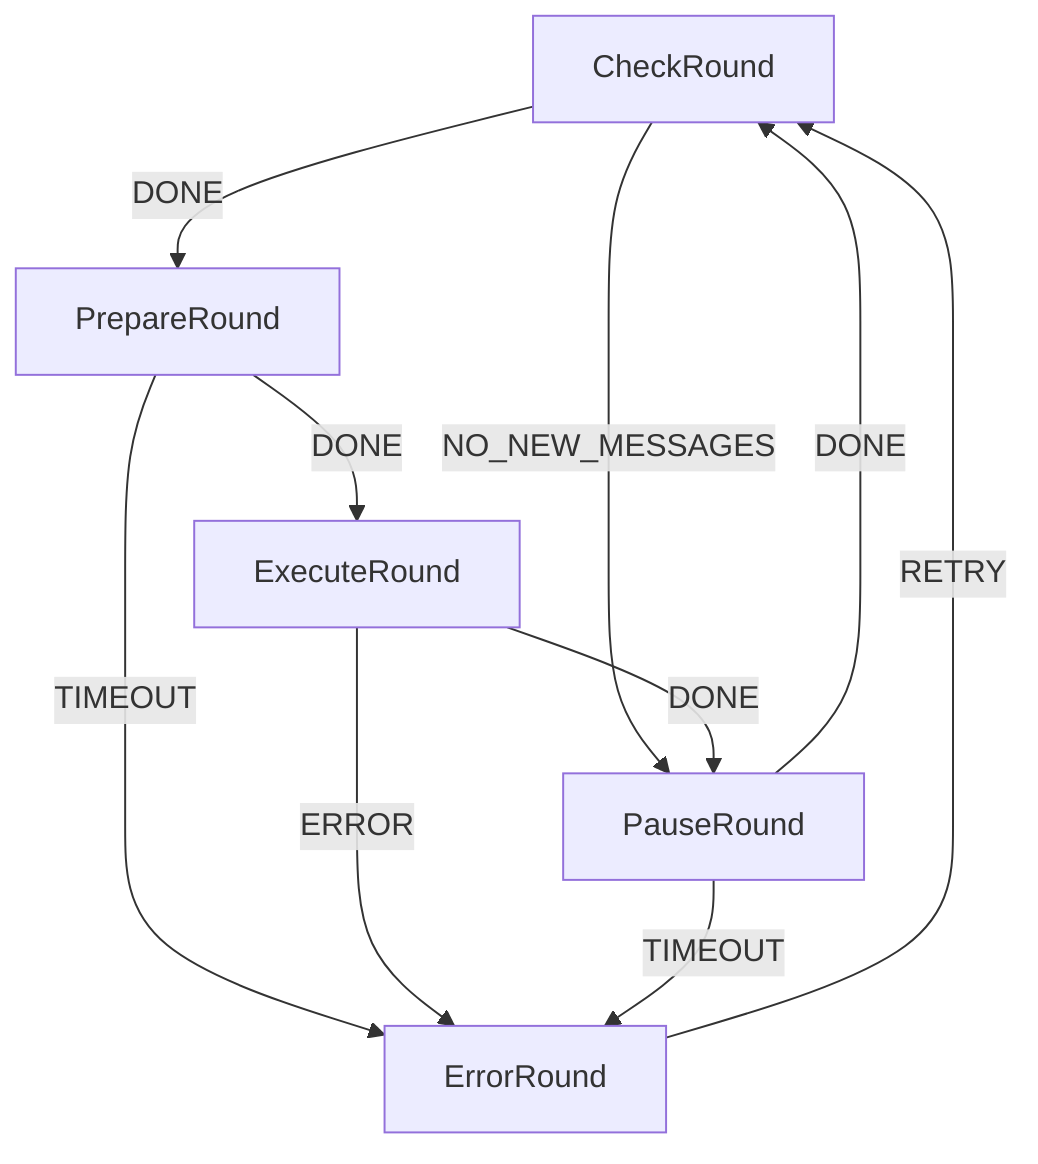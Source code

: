 graph TD
  CheckRound
  PrepareRound
  ExecuteRound
  PauseRound
  ErrorRound

  CheckRound -->|DONE| PrepareRound
  CheckRound -->|NO_NEW_MESSAGES| PauseRound
  PrepareRound -->|DONE| ExecuteRound
  PrepareRound -->|TIMEOUT| ErrorRound
  ExecuteRound -->|DONE| PauseRound
  ExecuteRound -->|ERROR| ErrorRound
  ErrorRound -->|RETRY| CheckRound
  PauseRound -->|TIMEOUT| ErrorRound
  PauseRound -->|DONE| CheckRound